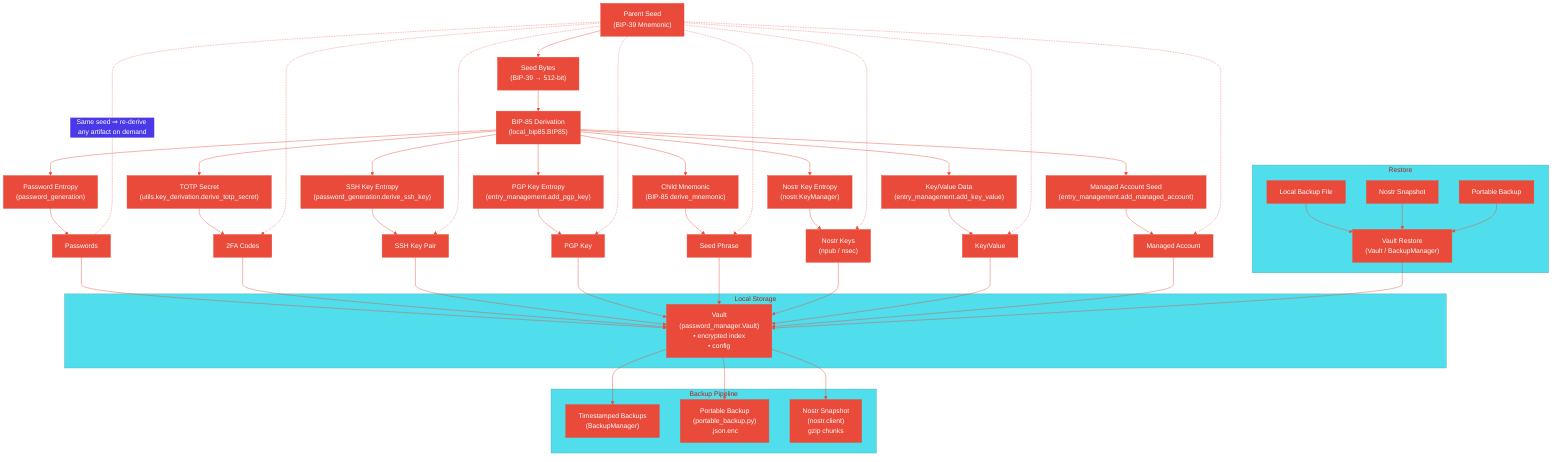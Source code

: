---
config:
  layout: fixed
  theme: base
  themeVariables:
    primaryColor: '#e94a39'
    primaryBorderColor: '#e94a39'
    primaryTextColor: '#ffffff'
    lineColor: '#e94a39'
  look: classic
---
flowchart TD
 subgraph subGraph0["Local Storage"]
    direction TB
        V["Vault<br>(password_manager.Vault)<br>• encrypted index<br>• config"]
  end
 subgraph subGraph1["Backup Pipeline"]
    direction TB
        BK1["Timestamped Backups<br>(BackupManager)"]
        BK2["Portable Backup<br>(portable_backup.py)<br>.json.enc"]
        BK3["Nostr Snapshot<br>(nostr.client)<br>gzip chunks"]
  end
 subgraph Restore["Restore"]
    direction TB
        R1["Local Backup File"]
        R2["Nostr Snapshot"]
        R3["Portable Backup"]
        R4["Vault Restore<br>(Vault / BackupManager)"]
  end
    A["Parent Seed<br>(BIP-39 Mnemonic)"] --> B["Seed Bytes<br>(BIP-39 → 512-bit)"]
    B --> C["BIP-85 Derivation<br>(local_bip85.BIP85)"]
    C --> D1["Password Entropy<br>(password_generation)"] & D2["TOTP Secret<br>(utils.key_derivation.derive_totp_secret)"] & D3["SSH Key Entropy<br>(password_generation.derive_ssh_key)"] & D4["PGP Key Entropy<br>(entry_management.add_pgp_key)"] & D5["Child Mnemonic<br>(BIP-85 derive_mnemonic)"] & D6["Nostr Key Entropy<br>(nostr.KeyManager)"] & D7["Key/Value Data<br>(entry_management.add_key_value)"] & D8["Managed Account Seed<br>(entry_management.add_managed_account)"]
    D1 --> E1["Passwords"]
    D2 --> E2["2FA Codes"]
    D3 --> E3["SSH Key Pair"]
    D4 --> E4["PGP Key"]
    D5 --> E5["Seed Phrase"]
    D6 --> E6["Nostr Keys<br>(npub / nsec)"]
    D7 --> E7["Key/Value"]
    D8 --> E8["Managed Account"]
    E1 --> V
    E2 --> V
    E3 --> V
    E4 --> V
    E5 --> V
    E6 --> V
    E7 --> V
    E8 --> V
    V --> BK1 & BK2 & BK3
    R1 --> R4
    R2 --> R4
    R3 --> R4
    R4 --> V
    A -. "Same seed ⇒ re-derive any artifact on demand" .- E1
    A -.-> E2 & E3 & E4 & E5 & E6 & E7 & E8